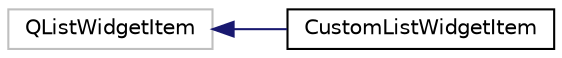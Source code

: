 digraph "Graphical Class Hierarchy"
{
 // LATEX_PDF_SIZE
  edge [fontname="Helvetica",fontsize="10",labelfontname="Helvetica",labelfontsize="10"];
  node [fontname="Helvetica",fontsize="10",shape=record];
  rankdir="LR";
  Node55 [label="QListWidgetItem",height=0.2,width=0.4,color="grey75", fillcolor="white", style="filled",tooltip=" "];
  Node55 -> Node0 [dir="back",color="midnightblue",fontsize="10",style="solid",fontname="Helvetica"];
  Node0 [label="CustomListWidgetItem",height=0.2,width=0.4,color="black", fillcolor="white", style="filled",URL="$class_custom_list_widget_item.html",tooltip="The CustomListWidgetItem class, inherits QListWidgetItem."];
}
